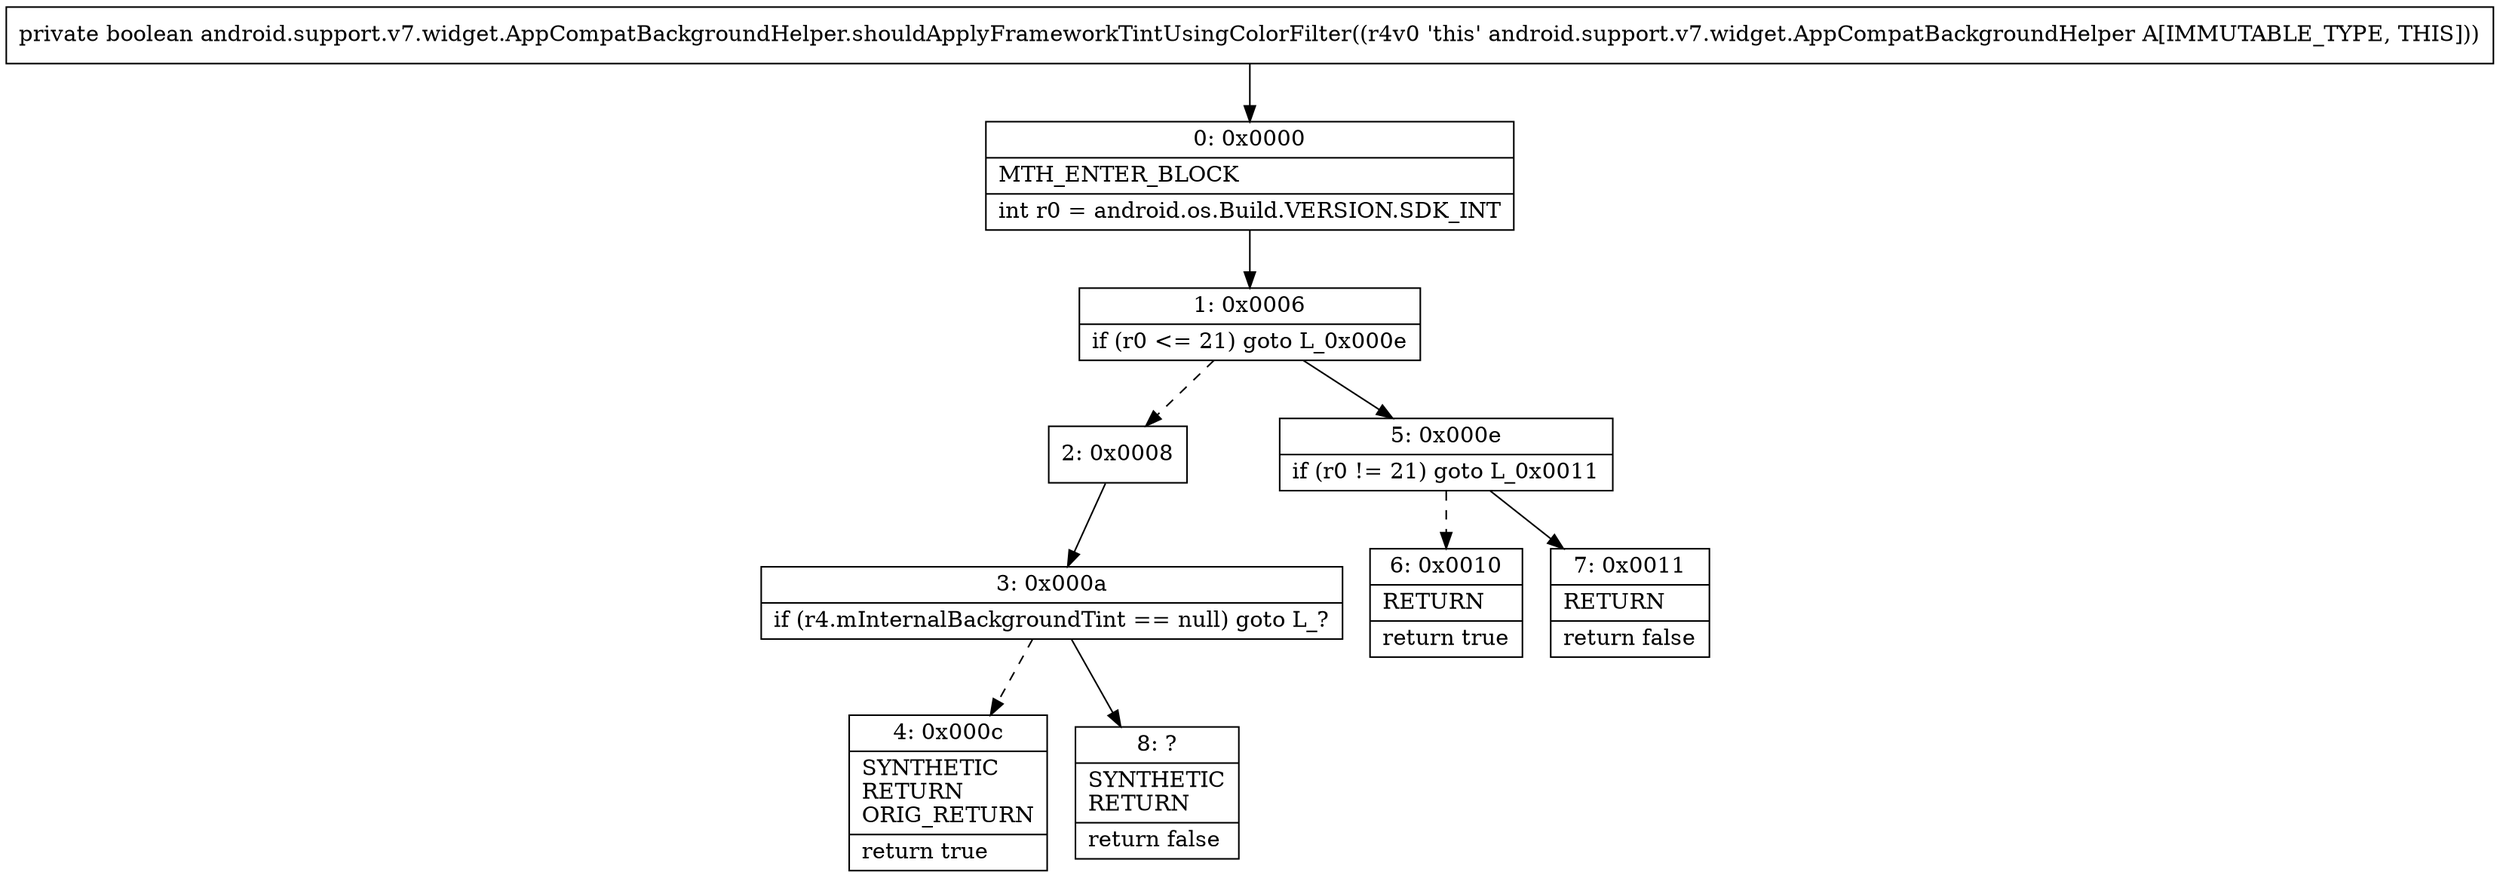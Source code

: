 digraph "CFG forandroid.support.v7.widget.AppCompatBackgroundHelper.shouldApplyFrameworkTintUsingColorFilter()Z" {
Node_0 [shape=record,label="{0\:\ 0x0000|MTH_ENTER_BLOCK\l|int r0 = android.os.Build.VERSION.SDK_INT\l}"];
Node_1 [shape=record,label="{1\:\ 0x0006|if (r0 \<= 21) goto L_0x000e\l}"];
Node_2 [shape=record,label="{2\:\ 0x0008}"];
Node_3 [shape=record,label="{3\:\ 0x000a|if (r4.mInternalBackgroundTint == null) goto L_?\l}"];
Node_4 [shape=record,label="{4\:\ 0x000c|SYNTHETIC\lRETURN\lORIG_RETURN\l|return true\l}"];
Node_5 [shape=record,label="{5\:\ 0x000e|if (r0 != 21) goto L_0x0011\l}"];
Node_6 [shape=record,label="{6\:\ 0x0010|RETURN\l|return true\l}"];
Node_7 [shape=record,label="{7\:\ 0x0011|RETURN\l|return false\l}"];
Node_8 [shape=record,label="{8\:\ ?|SYNTHETIC\lRETURN\l|return false\l}"];
MethodNode[shape=record,label="{private boolean android.support.v7.widget.AppCompatBackgroundHelper.shouldApplyFrameworkTintUsingColorFilter((r4v0 'this' android.support.v7.widget.AppCompatBackgroundHelper A[IMMUTABLE_TYPE, THIS])) }"];
MethodNode -> Node_0;
Node_0 -> Node_1;
Node_1 -> Node_2[style=dashed];
Node_1 -> Node_5;
Node_2 -> Node_3;
Node_3 -> Node_4[style=dashed];
Node_3 -> Node_8;
Node_5 -> Node_6[style=dashed];
Node_5 -> Node_7;
}

